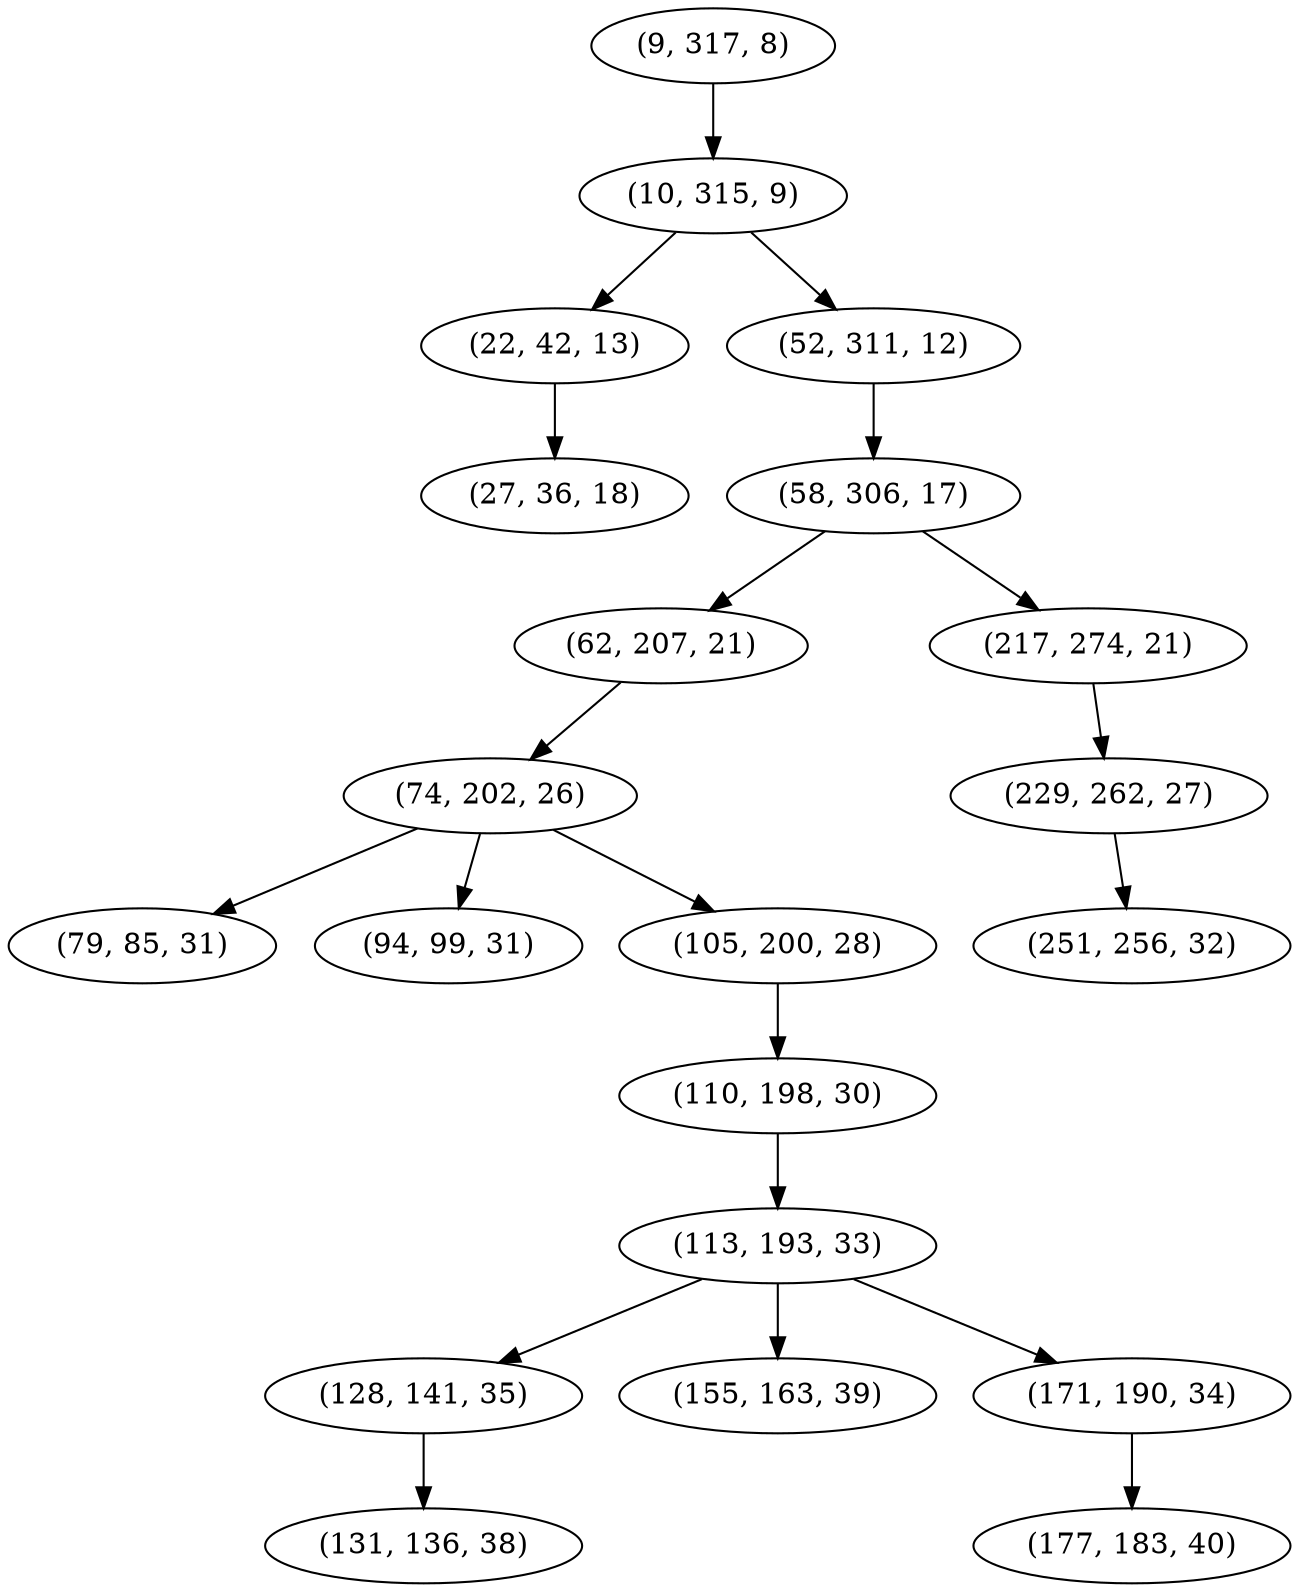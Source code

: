 digraph tree {
    "(9, 317, 8)";
    "(10, 315, 9)";
    "(22, 42, 13)";
    "(27, 36, 18)";
    "(52, 311, 12)";
    "(58, 306, 17)";
    "(62, 207, 21)";
    "(74, 202, 26)";
    "(79, 85, 31)";
    "(94, 99, 31)";
    "(105, 200, 28)";
    "(110, 198, 30)";
    "(113, 193, 33)";
    "(128, 141, 35)";
    "(131, 136, 38)";
    "(155, 163, 39)";
    "(171, 190, 34)";
    "(177, 183, 40)";
    "(217, 274, 21)";
    "(229, 262, 27)";
    "(251, 256, 32)";
    "(9, 317, 8)" -> "(10, 315, 9)";
    "(10, 315, 9)" -> "(22, 42, 13)";
    "(10, 315, 9)" -> "(52, 311, 12)";
    "(22, 42, 13)" -> "(27, 36, 18)";
    "(52, 311, 12)" -> "(58, 306, 17)";
    "(58, 306, 17)" -> "(62, 207, 21)";
    "(58, 306, 17)" -> "(217, 274, 21)";
    "(62, 207, 21)" -> "(74, 202, 26)";
    "(74, 202, 26)" -> "(79, 85, 31)";
    "(74, 202, 26)" -> "(94, 99, 31)";
    "(74, 202, 26)" -> "(105, 200, 28)";
    "(105, 200, 28)" -> "(110, 198, 30)";
    "(110, 198, 30)" -> "(113, 193, 33)";
    "(113, 193, 33)" -> "(128, 141, 35)";
    "(113, 193, 33)" -> "(155, 163, 39)";
    "(113, 193, 33)" -> "(171, 190, 34)";
    "(128, 141, 35)" -> "(131, 136, 38)";
    "(171, 190, 34)" -> "(177, 183, 40)";
    "(217, 274, 21)" -> "(229, 262, 27)";
    "(229, 262, 27)" -> "(251, 256, 32)";
}
